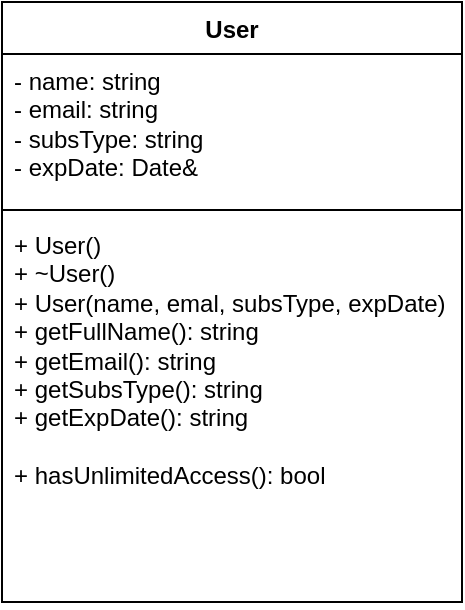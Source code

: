 <mxfile version="23.1.2" type="github">
  <diagram name="Сторінка-1" id="_aa1MwNTrUtcZgbh-YB0">
    <mxGraphModel dx="472" dy="778" grid="1" gridSize="10" guides="1" tooltips="1" connect="1" arrows="1" fold="1" page="1" pageScale="1" pageWidth="850" pageHeight="1100" math="0" shadow="0">
      <root>
        <mxCell id="0" />
        <mxCell id="1" parent="0" />
        <mxCell id="qZM3hDWD_EfuBB5bhHqb-1" value="User" style="swimlane;fontStyle=1;align=center;verticalAlign=top;childLayout=stackLayout;horizontal=1;startSize=26;horizontalStack=0;resizeParent=1;resizeParentMax=0;resizeLast=0;collapsible=1;marginBottom=0;whiteSpace=wrap;html=1;" vertex="1" parent="1">
          <mxGeometry x="250" y="160" width="230" height="300" as="geometry" />
        </mxCell>
        <mxCell id="qZM3hDWD_EfuBB5bhHqb-2" value="- name: string&lt;br&gt;- email: string&lt;br&gt;- subsType: string&lt;br&gt;- expDate: Date&amp;amp;&amp;nbsp;" style="text;strokeColor=none;fillColor=none;align=left;verticalAlign=top;spacingLeft=4;spacingRight=4;overflow=hidden;rotatable=0;points=[[0,0.5],[1,0.5]];portConstraint=eastwest;whiteSpace=wrap;html=1;" vertex="1" parent="qZM3hDWD_EfuBB5bhHqb-1">
          <mxGeometry y="26" width="230" height="74" as="geometry" />
        </mxCell>
        <mxCell id="qZM3hDWD_EfuBB5bhHqb-3" value="" style="line;strokeWidth=1;fillColor=none;align=left;verticalAlign=middle;spacingTop=-1;spacingLeft=3;spacingRight=3;rotatable=0;labelPosition=right;points=[];portConstraint=eastwest;strokeColor=inherit;" vertex="1" parent="qZM3hDWD_EfuBB5bhHqb-1">
          <mxGeometry y="100" width="230" height="8" as="geometry" />
        </mxCell>
        <mxCell id="qZM3hDWD_EfuBB5bhHqb-4" value="+ User()&lt;br&gt;+ ~User()&lt;br&gt;+ User(name, emal, subsType, expDate)&lt;br&gt;+ getFullName(): string&lt;br&gt;+ getEmail(): string&lt;br&gt;+ getSubsType(): string&lt;br&gt;+ getExpDate(): string&lt;br&gt;&lt;br&gt;+ hasUnlimitedAccess(): bool&lt;br&gt;" style="text;strokeColor=none;fillColor=none;align=left;verticalAlign=top;spacingLeft=4;spacingRight=4;overflow=hidden;rotatable=0;points=[[0,0.5],[1,0.5]];portConstraint=eastwest;whiteSpace=wrap;html=1;" vertex="1" parent="qZM3hDWD_EfuBB5bhHqb-1">
          <mxGeometry y="108" width="230" height="192" as="geometry" />
        </mxCell>
      </root>
    </mxGraphModel>
  </diagram>
</mxfile>

